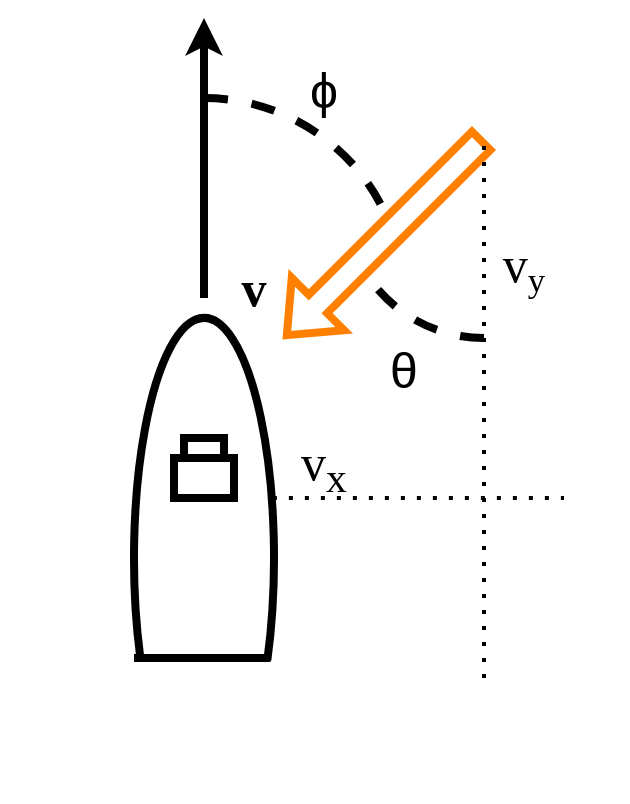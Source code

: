 <mxfile version="22.0.2" type="device">
  <diagram name="Page-1" id="Q192QVgFNLm6YsgudmNz">
    <mxGraphModel dx="1358" dy="797" grid="1" gridSize="10" guides="1" tooltips="1" connect="1" arrows="1" fold="1" page="1" pageScale="1" pageWidth="1100" pageHeight="850" math="0" shadow="0">
      <root>
        <mxCell id="0" />
        <mxCell id="1" parent="0" />
        <mxCell id="BRBfMTmht_nKHhd3XeDZ-2" value="" style="verticalLabelPosition=bottom;verticalAlign=top;html=1;shape=mxgraph.basic.arc;startAngle=0.683;endAngle=0.998;strokeWidth=4;" vertex="1" parent="1">
          <mxGeometry x="475" y="210" width="70" height="240" as="geometry" />
        </mxCell>
        <mxCell id="BRBfMTmht_nKHhd3XeDZ-3" value="" style="verticalLabelPosition=bottom;verticalAlign=top;html=1;shape=mxgraph.basic.arc;startAngle=0.68;endAngle=0.019;strokeWidth=4;flipH=1;" vertex="1" parent="1">
          <mxGeometry x="475" y="210" width="70" height="240" as="geometry" />
        </mxCell>
        <mxCell id="BRBfMTmht_nKHhd3XeDZ-5" value="" style="endArrow=none;html=1;rounded=0;entryX=0.025;entryY=0.625;entryDx=0;entryDy=0;entryPerimeter=0;strokeWidth=4;" edge="1" parent="1">
          <mxGeometry width="50" height="50" relative="1" as="geometry">
            <mxPoint x="475" y="380" as="sourcePoint" />
            <mxPoint x="543.25" y="380" as="targetPoint" />
          </mxGeometry>
        </mxCell>
        <mxCell id="BRBfMTmht_nKHhd3XeDZ-6" value="" style="rounded=0;whiteSpace=wrap;html=1;strokeWidth=4;" vertex="1" parent="1">
          <mxGeometry x="500" y="270" width="20" height="20" as="geometry" />
        </mxCell>
        <mxCell id="BRBfMTmht_nKHhd3XeDZ-7" value="" style="rounded=0;whiteSpace=wrap;html=1;strokeWidth=4;" vertex="1" parent="1">
          <mxGeometry x="495" y="280" width="30" height="20" as="geometry" />
        </mxCell>
        <mxCell id="BRBfMTmht_nKHhd3XeDZ-8" value="" style="endArrow=classic;html=1;rounded=0;strokeWidth=4;" edge="1" parent="1">
          <mxGeometry width="50" height="50" relative="1" as="geometry">
            <mxPoint x="510" y="200" as="sourcePoint" />
            <mxPoint x="510" y="60" as="targetPoint" />
          </mxGeometry>
        </mxCell>
        <mxCell id="BRBfMTmht_nKHhd3XeDZ-9" value="" style="shape=flexArrow;endArrow=none;startArrow=classic;html=1;rounded=0;endFill=0;strokeWidth=4;strokeColor=#FF8000;" edge="1" parent="1">
          <mxGeometry width="100" height="100" relative="1" as="geometry">
            <mxPoint x="550" y="220" as="sourcePoint" />
            <mxPoint x="650" y="120" as="targetPoint" />
          </mxGeometry>
        </mxCell>
        <mxCell id="BRBfMTmht_nKHhd3XeDZ-10" value="" style="verticalLabelPosition=bottom;verticalAlign=top;html=1;shape=mxgraph.basic.arc;startAngle=0;endAngle=0.182;strokeWidth=4;dashed=1;" vertex="1" parent="1">
          <mxGeometry x="410" y="100" width="200" height="200" as="geometry" />
        </mxCell>
        <mxCell id="BRBfMTmht_nKHhd3XeDZ-11" value="&lt;b&gt;&lt;font face=&quot;cmu sans serif&quot; style=&quot;font-size: 25px;&quot;&gt;v&lt;/font&gt;&lt;/b&gt;" style="text;html=1;strokeColor=none;fillColor=none;align=center;verticalAlign=middle;whiteSpace=wrap;rounded=0;" vertex="1" parent="1">
          <mxGeometry x="525" y="180" width="20" height="30" as="geometry" />
        </mxCell>
        <mxCell id="BRBfMTmht_nKHhd3XeDZ-12" value="&lt;font style=&quot;font-size: 25px;&quot;&gt;ϕ&lt;/font&gt;" style="text;html=1;strokeColor=none;fillColor=none;align=center;verticalAlign=middle;whiteSpace=wrap;rounded=0;" vertex="1" parent="1">
          <mxGeometry x="560" y="80" width="20" height="30" as="geometry" />
        </mxCell>
        <mxCell id="BRBfMTmht_nKHhd3XeDZ-13" value="" style="endArrow=none;dashed=1;html=1;dashPattern=1 3;strokeWidth=2;rounded=0;exitX=0.008;exitY=0.375;exitDx=0;exitDy=0;exitPerimeter=0;" edge="1" parent="1" source="BRBfMTmht_nKHhd3XeDZ-3">
          <mxGeometry width="50" height="50" relative="1" as="geometry">
            <mxPoint x="540" y="300" as="sourcePoint" />
            <mxPoint x="690" y="300" as="targetPoint" />
          </mxGeometry>
        </mxCell>
        <mxCell id="BRBfMTmht_nKHhd3XeDZ-14" value="" style="endArrow=none;dashed=1;html=1;dashPattern=1 3;strokeWidth=2;rounded=0;" edge="1" parent="1">
          <mxGeometry width="50" height="50" relative="1" as="geometry">
            <mxPoint x="650" y="390" as="sourcePoint" />
            <mxPoint x="650" y="120" as="targetPoint" />
          </mxGeometry>
        </mxCell>
        <mxCell id="BRBfMTmht_nKHhd3XeDZ-15" value="" style="verticalLabelPosition=bottom;verticalAlign=top;html=1;shape=mxgraph.basic.arc;startAngle=0;endAngle=0.15;strokeWidth=4;dashed=1;flipH=1;flipV=1;" vertex="1" parent="1">
          <mxGeometry x="580" y="80" width="140" height="140" as="geometry" />
        </mxCell>
        <mxCell id="BRBfMTmht_nKHhd3XeDZ-16" value="&lt;font style=&quot;font-size: 25px;&quot;&gt;θ&lt;/font&gt;" style="text;html=1;strokeColor=none;fillColor=none;align=center;verticalAlign=middle;whiteSpace=wrap;rounded=0;" vertex="1" parent="1">
          <mxGeometry x="600" y="220" width="20" height="30" as="geometry" />
        </mxCell>
        <mxCell id="BRBfMTmht_nKHhd3XeDZ-17" value="&lt;font face=&quot;cmu sans serif&quot; style=&quot;font-size: 25px;&quot;&gt;v&lt;sub&gt;x&lt;/sub&gt;&lt;/font&gt;" style="text;html=1;strokeColor=none;fillColor=none;align=center;verticalAlign=middle;whiteSpace=wrap;rounded=0;" vertex="1" parent="1">
          <mxGeometry x="560" y="270" width="20" height="30" as="geometry" />
        </mxCell>
        <mxCell id="BRBfMTmht_nKHhd3XeDZ-18" value="&lt;font face=&quot;cmu sans serif&quot; style=&quot;font-size: 25px;&quot;&gt;v&lt;/font&gt;&lt;font face=&quot;cmu sans serif&quot; style=&quot;font-size: 20.833px;&quot;&gt;&lt;sub&gt;y&lt;/sub&gt;&lt;/font&gt;" style="text;html=1;strokeColor=none;fillColor=none;align=center;verticalAlign=middle;whiteSpace=wrap;rounded=0;" vertex="1" parent="1">
          <mxGeometry x="660" y="170" width="20" height="30" as="geometry" />
        </mxCell>
      </root>
    </mxGraphModel>
  </diagram>
</mxfile>
